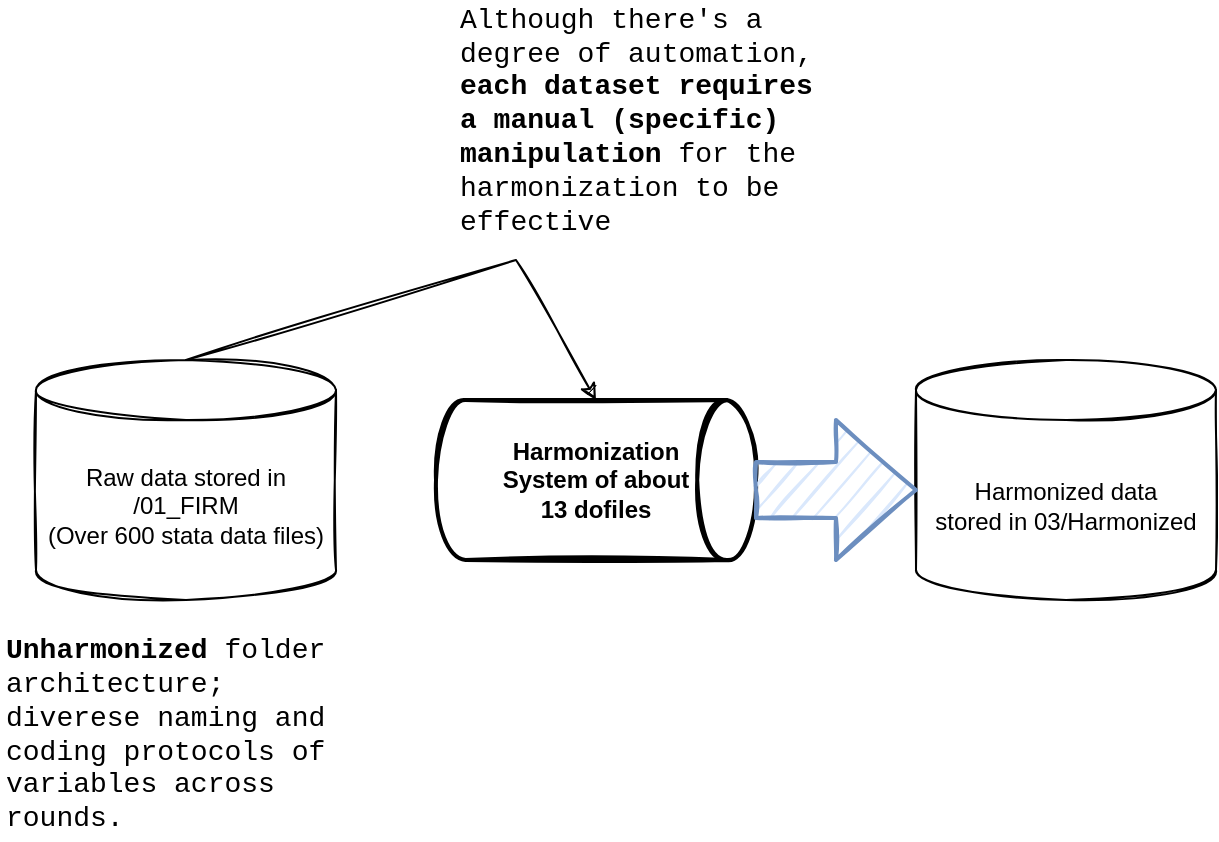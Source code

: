 <mxfile version="15.7.4" type="github">
  <diagram id="DLzQyiduDrIikC9o6ego" name="Page-1">
    <mxGraphModel dx="1422" dy="794" grid="1" gridSize="10" guides="1" tooltips="1" connect="1" arrows="1" fold="1" page="1" pageScale="1" pageWidth="1169" pageHeight="827" math="0" shadow="0">
      <root>
        <mxCell id="0" />
        <mxCell id="1" parent="0" />
        <mxCell id="Q_4Ov2yojhcQS-wfZ1ic-2" value="Harmonization&lt;br&gt;System of about &lt;br&gt;13 dofiles" style="strokeWidth=2;html=1;shape=mxgraph.flowchart.direct_data;align=center;sketch=1;verticalAlign=middle;whiteSpace=wrap;fontStyle=1" parent="1" vertex="1">
          <mxGeometry x="240" y="300" width="160" height="80" as="geometry" />
        </mxCell>
        <mxCell id="Q_4Ov2yojhcQS-wfZ1ic-4" value="" style="endArrow=classic;html=1;rounded=0;exitX=0.5;exitY=0;exitDx=0;exitDy=0;exitPerimeter=0;entryX=0.5;entryY=0;entryDx=0;entryDy=0;entryPerimeter=0;sketch=1;" parent="1" source="-hGgSbi9Vjy-FhReLC_4-1" target="Q_4Ov2yojhcQS-wfZ1ic-2" edge="1">
          <mxGeometry width="50" height="50" relative="1" as="geometry">
            <mxPoint x="162.03" y="262" as="sourcePoint" />
            <mxPoint x="610" y="380" as="targetPoint" />
            <Array as="points">
              <mxPoint x="280" y="230" />
            </Array>
          </mxGeometry>
        </mxCell>
        <mxCell id="-hGgSbi9Vjy-FhReLC_4-1" value="Raw data stored in /01_FIRM&lt;br&gt;(Over 600 stata data files)" style="shape=cylinder3;whiteSpace=wrap;html=1;boundedLbl=1;backgroundOutline=1;size=15;sketch=1;" vertex="1" parent="1">
          <mxGeometry x="40" y="280" width="150" height="120" as="geometry" />
        </mxCell>
        <mxCell id="-hGgSbi9Vjy-FhReLC_4-2" value="&lt;b&gt;Unharmonized&lt;/b&gt; folder architecture; diverese naming and coding protocols of variables across rounds." style="text;html=1;strokeColor=none;fillColor=none;align=left;verticalAlign=middle;whiteSpace=wrap;rounded=0;sketch=1;fontFamily=Courier New;fontSize=14;" vertex="1" parent="1">
          <mxGeometry x="22.5" y="414" width="185" height="106" as="geometry" />
        </mxCell>
        <mxCell id="-hGgSbi9Vjy-FhReLC_4-3" value="Harmonized data&lt;br&gt;stored in 03/Harmonized" style="shape=cylinder3;whiteSpace=wrap;html=1;boundedLbl=1;backgroundOutline=1;size=15;sketch=1;" vertex="1" parent="1">
          <mxGeometry x="480" y="280" width="150" height="120" as="geometry" />
        </mxCell>
        <mxCell id="-hGgSbi9Vjy-FhReLC_4-5" value="" style="verticalLabelPosition=bottom;verticalAlign=top;html=1;strokeWidth=2;shape=mxgraph.arrows2.arrow;dy=0.6;dx=40;notch=0;labelBackgroundColor=#D5E8D4;fillColor=#dae8fc;strokeColor=#6c8ebf;sketch=1;" vertex="1" parent="1">
          <mxGeometry x="400" y="310" width="80" height="70" as="geometry" />
        </mxCell>
        <mxCell id="-hGgSbi9Vjy-FhReLC_4-6" value="Although there&#39;s a degree of automation, &lt;b&gt;each dataset requires a manual (specific) manipulation&lt;/b&gt; for the harmonization to be effective" style="text;html=1;strokeColor=none;fillColor=none;align=left;verticalAlign=middle;whiteSpace=wrap;rounded=0;sketch=1;fontFamily=Courier New;fontSize=14;" vertex="1" parent="1">
          <mxGeometry x="250" y="100" width="190" height="120" as="geometry" />
        </mxCell>
      </root>
    </mxGraphModel>
  </diagram>
</mxfile>
